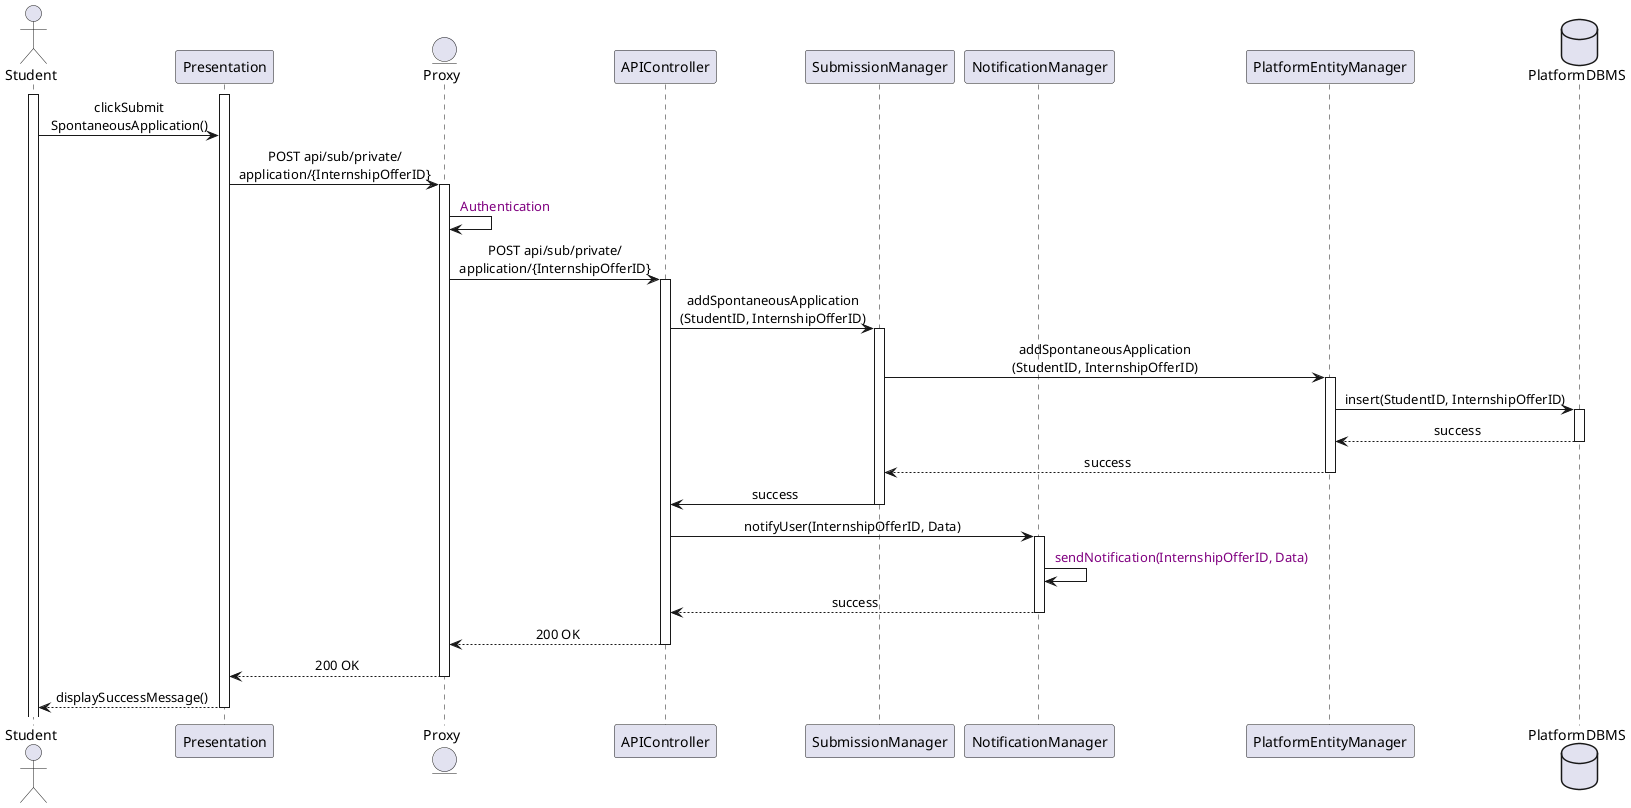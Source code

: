 @startuml Spontaneous Application Submission
skinparam sequenceMessageAlign center

actor       Student
participant  Presentation
entity      Proxy
participant APIController
participant SubmissionManager
participant NotificationManager
participant PlatformEntityManager
database    PlatformDBMS

activate Student
activate Presentation
Student -> Presentation : clickSubmit\nSpontaneousApplication()

Presentation -> Proxy ++ : POST api/sub/private/\napplication/{InternshipOfferID}
Proxy -> Proxy  : <color:purple> Authentication
Proxy -> APIController ++ : POST api/sub/private/\napplication/{InternshipOfferID}
APIController -> SubmissionManager ++ : addSpontaneousApplication\n(StudentID, InternshipOfferID)
SubmissionManager -> PlatformEntityManager ++ : addSpontaneousApplication\n(StudentID, InternshipOfferID) 
PlatformEntityManager -> PlatformDBMS ++ : insert(StudentID, InternshipOfferID)
PlatformDBMS --> PlatformEntityManager -- : success
PlatformEntityManager --> SubmissionManager -- : success
SubmissionManager -> APIController -- : success
APIController -> NotificationManager ++ : notifyUser(InternshipOfferID, Data)
NotificationManager -> NotificationManager : <color:purple> sendNotification(InternshipOfferID, Data)
NotificationManager --> APIController -- : success
APIController --> Proxy -- : 200 OK 
Proxy --> Presentation -- : 200 OK 
Presentation --> Student -- : displaySuccessMessage()

@enduml